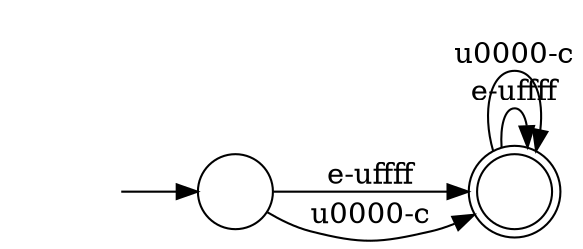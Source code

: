 digraph Automaton {
  rankdir = LR;
  0 [shape=circle,label=""];
  initial [shape=plaintext,label=""];
  initial -> 0
  0 -> 1 [label="e-\uffff"]
  0 -> 1 [label="\u0000-c"]
  1 [shape=doublecircle,label=""];
  1 -> 1 [label="e-\uffff"]
  1 -> 1 [label="\u0000-c"]
}

